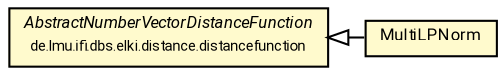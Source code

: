 #!/usr/local/bin/dot
#
# Class diagram 
# Generated by UMLGraph version R5_7_2-60-g0e99a6 (http://www.spinellis.gr/umlgraph/)
#

digraph G {
	graph [fontnames="svg"]
	edge [fontname="Roboto",fontsize=7,labelfontname="Roboto",labelfontsize=7,color="black"];
	node [fontname="Roboto",fontcolor="black",fontsize=8,shape=plaintext,margin=0,width=0,height=0];
	nodesep=0.15;
	ranksep=0.25;
	rankdir=LR;
	// de.lmu.ifi.dbs.elki.distance.distancefunction.AbstractNumberVectorDistanceFunction
	c7156361 [label=<<table title="de.lmu.ifi.dbs.elki.distance.distancefunction.AbstractNumberVectorDistanceFunction" border="0" cellborder="1" cellspacing="0" cellpadding="2" bgcolor="LemonChiffon" href="../../de/lmu/ifi/dbs/elki/distance/distancefunction/AbstractNumberVectorDistanceFunction.html" target="_parent">
		<tr><td><table border="0" cellspacing="0" cellpadding="1">
		<tr><td align="center" balign="center"> <font face="Roboto"><i>AbstractNumberVectorDistanceFunction</i></font> </td></tr>
		<tr><td align="center" balign="center"> <font face="Roboto" point-size="7.0">de.lmu.ifi.dbs.elki.distance.distancefunction</font> </td></tr>
		</table></td></tr>
		</table>>, URL="../../de/lmu/ifi/dbs/elki/distance/distancefunction/AbstractNumberVectorDistanceFunction.html"];
	// tutorial.distancefunction.MultiLPNorm
	c7157991 [label=<<table title="tutorial.distancefunction.MultiLPNorm" border="0" cellborder="1" cellspacing="0" cellpadding="2" bgcolor="lemonChiffon" href="MultiLPNorm.html" target="_parent">
		<tr><td><table border="0" cellspacing="0" cellpadding="1">
		<tr><td align="center" balign="center"> <font face="Roboto">MultiLPNorm</font> </td></tr>
		</table></td></tr>
		</table>>, URL="MultiLPNorm.html"];
	// tutorial.distancefunction.MultiLPNorm extends de.lmu.ifi.dbs.elki.distance.distancefunction.AbstractNumberVectorDistanceFunction
	c7156361 -> c7157991 [arrowtail=empty,dir=back,weight=10];
}

